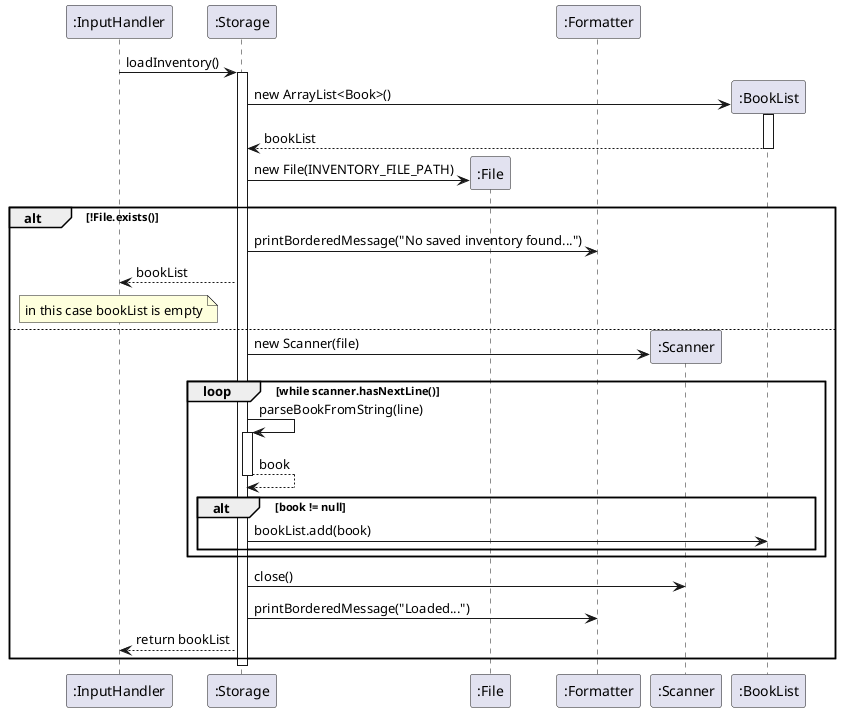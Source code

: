 @startuml
participant InputHandler as ":InputHandler"
participant Storage as ":Storage"
participant File as ":File"
participant Formatter as ":Formatter"
participant Scanner as ":Scanner"


InputHandler -> Storage: loadInventory()
activate Storage

' Create a new empty bookList
create BookList as ":BookList"
Storage -> BookList: new ArrayList<Book>()
activate BookList
BookList --> Storage: bookList
deactivate BookList

' Create File object for INVENTORY_FILE_PATH
Create File
Storage -> File: new File(INVENTORY_FILE_PATH)

alt !File.exists()
    Storage -> Formatter: printBorderedMessage("No saved inventory found...")
    Storage --> InputHandler: bookList
    note over InputHandler
    in this case bookList is empty
    end note
else
    ' Open the file using a Scanner
    create Scanner
    Storage -> Scanner: new Scanner(file)

    loop while scanner.hasNextLine()
        Storage -> Storage: parseBookFromString(line)
        activate Storage
        Storage --> Storage: book
        deactivate Storage
        alt book != null
            Storage -> BookList: bookList.add(book)
        end
    end

    Storage -> Scanner: close()
    ' Print message with number of books loaded
    Storage -> Formatter: printBorderedMessage("Loaded...")
    Storage --> InputHandler: return bookList
end


deactivate Storage
@enduml
